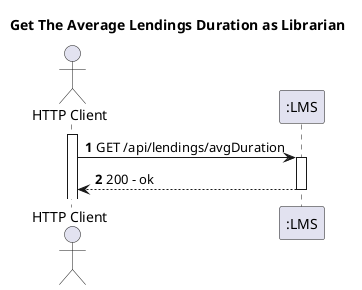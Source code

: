 @startuml
'https://plantuml.com/sequence-diagram
autoactivate on
autonumber

title Get The Average Lendings Duration as Librarian

actor "HTTP Client" as Anonymous
participant ":LMS" as System


activate Anonymous

Anonymous -> System: GET /api/lendings/avgDuration

System --> Anonymous: 200 - ok

@enduml
